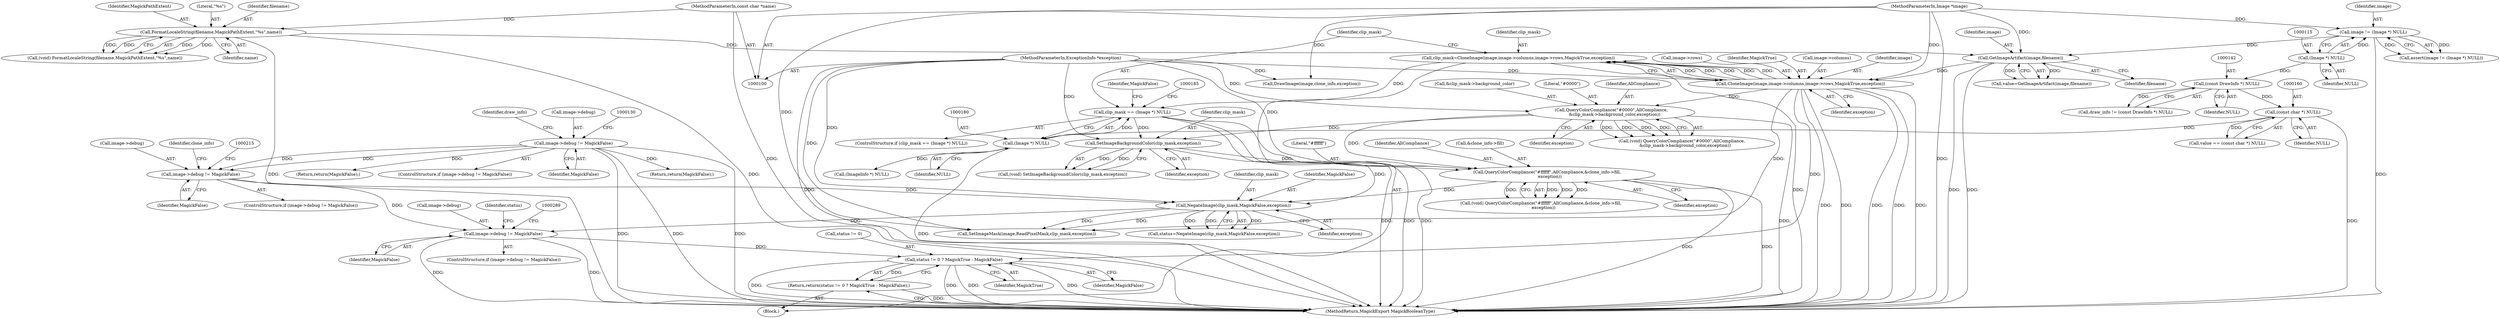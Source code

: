 digraph "0_ImageMagick_726812fa2fa7ce16bcf58f6e115f65427a1c0950@pointer" {
"1000283" [label="(Call,image->debug != MagickFalse)"];
"1000209" [label="(Call,image->debug != MagickFalse)"];
"1000124" [label="(Call,image->debug != MagickFalse)"];
"1000257" [label="(Call,NegateImage(clip_mask,MagickFalse,exception))"];
"1000205" [label="(Call,SetImageBackgroundColor(clip_mask,exception))"];
"1000177" [label="(Call,clip_mask == (Image *) NULL)"];
"1000164" [label="(Call,clip_mask=CloneImage(image,image->columns,image->rows,MagickTrue,exception))"];
"1000166" [label="(Call,CloneImage(image,image->columns,image->rows,MagickTrue,exception))"];
"1000153" [label="(Call,GetImageArtifact(image,filename))"];
"1000112" [label="(Call,image != (Image *) NULL)"];
"1000101" [label="(MethodParameterIn,Image *image)"];
"1000114" [label="(Call,(Image *) NULL)"];
"1000146" [label="(Call,FormatLocaleString(filename,MagickPathExtent,\"%s\",name))"];
"1000103" [label="(MethodParameterIn,const char *name)"];
"1000104" [label="(MethodParameterIn,ExceptionInfo *exception)"];
"1000179" [label="(Call,(Image *) NULL)"];
"1000159" [label="(Call,(const char *) NULL)"];
"1000141" [label="(Call,(const DrawInfo *) NULL)"];
"1000186" [label="(Call,QueryColorCompliance(\"#0000\",AllCompliance,\n     &clip_mask->background_color,exception))"];
"1000240" [label="(Call,QueryColorCompliance(\"#ffffff\",AllCompliance,&clone_info->fill,\n    exception))"];
"1000295" [label="(Call,status != 0 ? MagickTrue : MagickFalse)"];
"1000294" [label="(Return,return(status != 0 ? MagickTrue : MagickFalse);)"];
"1000208" [label="(ControlStructure,if (image->debug != MagickFalse))"];
"1000182" [label="(Return,return(MagickFalse);)"];
"1000113" [label="(Identifier,image)"];
"1000282" [label="(ControlStructure,if (image->debug != MagickFalse))"];
"1000112" [label="(Call,image != (Image *) NULL)"];
"1000210" [label="(Call,image->debug)"];
"1000294" [label="(Return,return(status != 0 ? MagickTrue : MagickFalse);)"];
"1000164" [label="(Call,clip_mask=CloneImage(image,image->columns,image->rows,MagickTrue,exception))"];
"1000257" [label="(Call,NegateImage(clip_mask,MagickFalse,exception))"];
"1000161" [label="(Identifier,NULL)"];
"1000111" [label="(Call,assert(image != (Image *) NULL))"];
"1000260" [label="(Identifier,exception)"];
"1000300" [label="(Identifier,MagickFalse)"];
"1000193" [label="(Identifier,exception)"];
"1000188" [label="(Identifier,AllCompliance)"];
"1000165" [label="(Identifier,clip_mask)"];
"1000105" [label="(Block,)"];
"1000143" [label="(Identifier,NULL)"];
"1000114" [label="(Call,(Image *) NULL)"];
"1000167" [label="(Identifier,image)"];
"1000171" [label="(Call,image->rows)"];
"1000159" [label="(Call,(const char *) NULL)"];
"1000177" [label="(Call,clip_mask == (Image *) NULL)"];
"1000166" [label="(Call,CloneImage(image,image->columns,image->rows,MagickTrue,exception))"];
"1000238" [label="(Call,(void) QueryColorCompliance(\"#ffffff\",AllCompliance,&clone_info->fill,\n    exception))"];
"1000241" [label="(Literal,\"#ffffff\")"];
"1000174" [label="(Identifier,MagickTrue)"];
"1000151" [label="(Call,value=GetImageArtifact(image,filename))"];
"1000184" [label="(Call,(void) QueryColorCompliance(\"#0000\",AllCompliance,\n     &clip_mask->background_color,exception))"];
"1000189" [label="(Call,&clip_mask->background_color)"];
"1000299" [label="(Identifier,MagickTrue)"];
"1000123" [label="(ControlStructure,if (image->debug != MagickFalse))"];
"1000101" [label="(MethodParameterIn,Image *image)"];
"1000155" [label="(Identifier,filename)"];
"1000140" [label="(Identifier,draw_info)"];
"1000149" [label="(Literal,\"%s\")"];
"1000144" [label="(Call,(void) FormatLocaleString(filename,MagickPathExtent,\"%s\",name))"];
"1000150" [label="(Identifier,name)"];
"1000205" [label="(Call,SetImageBackgroundColor(clip_mask,exception))"];
"1000146" [label="(Call,FormatLocaleString(filename,MagickPathExtent,\"%s\",name))"];
"1000125" [label="(Call,image->debug)"];
"1000258" [label="(Identifier,clip_mask)"];
"1000179" [label="(Call,(Image *) NULL)"];
"1000128" [label="(Identifier,MagickFalse)"];
"1000162" [label="(Return,return(MagickFalse);)"];
"1000263" [label="(Call,SetImageMask(image,ReadPixelMask,clip_mask,exception))"];
"1000207" [label="(Identifier,exception)"];
"1000147" [label="(Identifier,filename)"];
"1000116" [label="(Identifier,NULL)"];
"1000124" [label="(Call,image->debug != MagickFalse)"];
"1000154" [label="(Identifier,image)"];
"1000203" [label="(Call,(void) SetImageBackgroundColor(clip_mask,exception))"];
"1000157" [label="(Call,value == (const char *) NULL)"];
"1000287" [label="(Identifier,MagickFalse)"];
"1000139" [label="(Call,draw_info != (const DrawInfo *) NULL)"];
"1000296" [label="(Call,status != 0)"];
"1000183" [label="(Identifier,MagickFalse)"];
"1000295" [label="(Call,status != 0 ? MagickTrue : MagickFalse)"];
"1000104" [label="(MethodParameterIn,ExceptionInfo *exception)"];
"1000242" [label="(Identifier,AllCompliance)"];
"1000206" [label="(Identifier,clip_mask)"];
"1000148" [label="(Identifier,MagickPathExtent)"];
"1000259" [label="(Identifier,MagickFalse)"];
"1000274" [label="(Call,DrawImage(image,clone_info,exception))"];
"1000209" [label="(Call,image->debug != MagickFalse)"];
"1000284" [label="(Call,image->debug)"];
"1000178" [label="(Identifier,clip_mask)"];
"1000283" [label="(Call,image->debug != MagickFalse)"];
"1000153" [label="(Call,GetImageArtifact(image,filename))"];
"1000224" [label="(Identifier,clone_info)"];
"1000247" [label="(Identifier,exception)"];
"1000255" [label="(Call,status=NegateImage(clip_mask,MagickFalse,exception))"];
"1000175" [label="(Identifier,exception)"];
"1000213" [label="(Identifier,MagickFalse)"];
"1000187" [label="(Literal,\"#0000\")"];
"1000297" [label="(Identifier,status)"];
"1000141" [label="(Call,(const DrawInfo *) NULL)"];
"1000301" [label="(MethodReturn,MagickExport MagickBooleanType)"];
"1000176" [label="(ControlStructure,if (clip_mask == (Image *) NULL))"];
"1000240" [label="(Call,QueryColorCompliance(\"#ffffff\",AllCompliance,&clone_info->fill,\n    exception))"];
"1000103" [label="(MethodParameterIn,const char *name)"];
"1000243" [label="(Call,&clone_info->fill)"];
"1000168" [label="(Call,image->columns)"];
"1000181" [label="(Identifier,NULL)"];
"1000226" [label="(Call,(ImageInfo *) NULL)"];
"1000186" [label="(Call,QueryColorCompliance(\"#0000\",AllCompliance,\n     &clip_mask->background_color,exception))"];
"1000283" -> "1000282"  [label="AST: "];
"1000283" -> "1000287"  [label="CFG: "];
"1000284" -> "1000283"  [label="AST: "];
"1000287" -> "1000283"  [label="AST: "];
"1000289" -> "1000283"  [label="CFG: "];
"1000297" -> "1000283"  [label="CFG: "];
"1000283" -> "1000301"  [label="DDG: "];
"1000283" -> "1000301"  [label="DDG: "];
"1000209" -> "1000283"  [label="DDG: "];
"1000257" -> "1000283"  [label="DDG: "];
"1000283" -> "1000295"  [label="DDG: "];
"1000209" -> "1000208"  [label="AST: "];
"1000209" -> "1000213"  [label="CFG: "];
"1000210" -> "1000209"  [label="AST: "];
"1000213" -> "1000209"  [label="AST: "];
"1000215" -> "1000209"  [label="CFG: "];
"1000224" -> "1000209"  [label="CFG: "];
"1000124" -> "1000209"  [label="DDG: "];
"1000124" -> "1000209"  [label="DDG: "];
"1000209" -> "1000257"  [label="DDG: "];
"1000124" -> "1000123"  [label="AST: "];
"1000124" -> "1000128"  [label="CFG: "];
"1000125" -> "1000124"  [label="AST: "];
"1000128" -> "1000124"  [label="AST: "];
"1000130" -> "1000124"  [label="CFG: "];
"1000140" -> "1000124"  [label="CFG: "];
"1000124" -> "1000301"  [label="DDG: "];
"1000124" -> "1000301"  [label="DDG: "];
"1000124" -> "1000301"  [label="DDG: "];
"1000124" -> "1000162"  [label="DDG: "];
"1000124" -> "1000182"  [label="DDG: "];
"1000257" -> "1000255"  [label="AST: "];
"1000257" -> "1000260"  [label="CFG: "];
"1000258" -> "1000257"  [label="AST: "];
"1000259" -> "1000257"  [label="AST: "];
"1000260" -> "1000257"  [label="AST: "];
"1000255" -> "1000257"  [label="CFG: "];
"1000257" -> "1000255"  [label="DDG: "];
"1000257" -> "1000255"  [label="DDG: "];
"1000257" -> "1000255"  [label="DDG: "];
"1000205" -> "1000257"  [label="DDG: "];
"1000240" -> "1000257"  [label="DDG: "];
"1000104" -> "1000257"  [label="DDG: "];
"1000257" -> "1000263"  [label="DDG: "];
"1000257" -> "1000263"  [label="DDG: "];
"1000205" -> "1000203"  [label="AST: "];
"1000205" -> "1000207"  [label="CFG: "];
"1000206" -> "1000205"  [label="AST: "];
"1000207" -> "1000205"  [label="AST: "];
"1000203" -> "1000205"  [label="CFG: "];
"1000205" -> "1000203"  [label="DDG: "];
"1000205" -> "1000203"  [label="DDG: "];
"1000177" -> "1000205"  [label="DDG: "];
"1000186" -> "1000205"  [label="DDG: "];
"1000104" -> "1000205"  [label="DDG: "];
"1000205" -> "1000240"  [label="DDG: "];
"1000177" -> "1000176"  [label="AST: "];
"1000177" -> "1000179"  [label="CFG: "];
"1000178" -> "1000177"  [label="AST: "];
"1000179" -> "1000177"  [label="AST: "];
"1000183" -> "1000177"  [label="CFG: "];
"1000185" -> "1000177"  [label="CFG: "];
"1000177" -> "1000301"  [label="DDG: "];
"1000177" -> "1000301"  [label="DDG: "];
"1000177" -> "1000301"  [label="DDG: "];
"1000164" -> "1000177"  [label="DDG: "];
"1000179" -> "1000177"  [label="DDG: "];
"1000164" -> "1000105"  [label="AST: "];
"1000164" -> "1000166"  [label="CFG: "];
"1000165" -> "1000164"  [label="AST: "];
"1000166" -> "1000164"  [label="AST: "];
"1000178" -> "1000164"  [label="CFG: "];
"1000164" -> "1000301"  [label="DDG: "];
"1000166" -> "1000164"  [label="DDG: "];
"1000166" -> "1000164"  [label="DDG: "];
"1000166" -> "1000164"  [label="DDG: "];
"1000166" -> "1000164"  [label="DDG: "];
"1000166" -> "1000164"  [label="DDG: "];
"1000166" -> "1000175"  [label="CFG: "];
"1000167" -> "1000166"  [label="AST: "];
"1000168" -> "1000166"  [label="AST: "];
"1000171" -> "1000166"  [label="AST: "];
"1000174" -> "1000166"  [label="AST: "];
"1000175" -> "1000166"  [label="AST: "];
"1000166" -> "1000301"  [label="DDG: "];
"1000166" -> "1000301"  [label="DDG: "];
"1000166" -> "1000301"  [label="DDG: "];
"1000166" -> "1000301"  [label="DDG: "];
"1000166" -> "1000301"  [label="DDG: "];
"1000153" -> "1000166"  [label="DDG: "];
"1000101" -> "1000166"  [label="DDG: "];
"1000104" -> "1000166"  [label="DDG: "];
"1000166" -> "1000186"  [label="DDG: "];
"1000166" -> "1000263"  [label="DDG: "];
"1000166" -> "1000295"  [label="DDG: "];
"1000153" -> "1000151"  [label="AST: "];
"1000153" -> "1000155"  [label="CFG: "];
"1000154" -> "1000153"  [label="AST: "];
"1000155" -> "1000153"  [label="AST: "];
"1000151" -> "1000153"  [label="CFG: "];
"1000153" -> "1000301"  [label="DDG: "];
"1000153" -> "1000301"  [label="DDG: "];
"1000153" -> "1000151"  [label="DDG: "];
"1000153" -> "1000151"  [label="DDG: "];
"1000112" -> "1000153"  [label="DDG: "];
"1000101" -> "1000153"  [label="DDG: "];
"1000146" -> "1000153"  [label="DDG: "];
"1000112" -> "1000111"  [label="AST: "];
"1000112" -> "1000114"  [label="CFG: "];
"1000113" -> "1000112"  [label="AST: "];
"1000114" -> "1000112"  [label="AST: "];
"1000111" -> "1000112"  [label="CFG: "];
"1000112" -> "1000301"  [label="DDG: "];
"1000112" -> "1000111"  [label="DDG: "];
"1000112" -> "1000111"  [label="DDG: "];
"1000101" -> "1000112"  [label="DDG: "];
"1000114" -> "1000112"  [label="DDG: "];
"1000101" -> "1000100"  [label="AST: "];
"1000101" -> "1000301"  [label="DDG: "];
"1000101" -> "1000263"  [label="DDG: "];
"1000101" -> "1000274"  [label="DDG: "];
"1000114" -> "1000116"  [label="CFG: "];
"1000115" -> "1000114"  [label="AST: "];
"1000116" -> "1000114"  [label="AST: "];
"1000114" -> "1000141"  [label="DDG: "];
"1000146" -> "1000144"  [label="AST: "];
"1000146" -> "1000150"  [label="CFG: "];
"1000147" -> "1000146"  [label="AST: "];
"1000148" -> "1000146"  [label="AST: "];
"1000149" -> "1000146"  [label="AST: "];
"1000150" -> "1000146"  [label="AST: "];
"1000144" -> "1000146"  [label="CFG: "];
"1000146" -> "1000301"  [label="DDG: "];
"1000146" -> "1000301"  [label="DDG: "];
"1000146" -> "1000144"  [label="DDG: "];
"1000146" -> "1000144"  [label="DDG: "];
"1000146" -> "1000144"  [label="DDG: "];
"1000146" -> "1000144"  [label="DDG: "];
"1000103" -> "1000146"  [label="DDG: "];
"1000103" -> "1000100"  [label="AST: "];
"1000103" -> "1000301"  [label="DDG: "];
"1000104" -> "1000100"  [label="AST: "];
"1000104" -> "1000301"  [label="DDG: "];
"1000104" -> "1000186"  [label="DDG: "];
"1000104" -> "1000240"  [label="DDG: "];
"1000104" -> "1000263"  [label="DDG: "];
"1000104" -> "1000274"  [label="DDG: "];
"1000179" -> "1000181"  [label="CFG: "];
"1000180" -> "1000179"  [label="AST: "];
"1000181" -> "1000179"  [label="AST: "];
"1000179" -> "1000301"  [label="DDG: "];
"1000159" -> "1000179"  [label="DDG: "];
"1000179" -> "1000226"  [label="DDG: "];
"1000159" -> "1000157"  [label="AST: "];
"1000159" -> "1000161"  [label="CFG: "];
"1000160" -> "1000159"  [label="AST: "];
"1000161" -> "1000159"  [label="AST: "];
"1000157" -> "1000159"  [label="CFG: "];
"1000159" -> "1000301"  [label="DDG: "];
"1000159" -> "1000157"  [label="DDG: "];
"1000141" -> "1000159"  [label="DDG: "];
"1000141" -> "1000139"  [label="AST: "];
"1000141" -> "1000143"  [label="CFG: "];
"1000142" -> "1000141"  [label="AST: "];
"1000143" -> "1000141"  [label="AST: "];
"1000139" -> "1000141"  [label="CFG: "];
"1000141" -> "1000139"  [label="DDG: "];
"1000186" -> "1000184"  [label="AST: "];
"1000186" -> "1000193"  [label="CFG: "];
"1000187" -> "1000186"  [label="AST: "];
"1000188" -> "1000186"  [label="AST: "];
"1000189" -> "1000186"  [label="AST: "];
"1000193" -> "1000186"  [label="AST: "];
"1000184" -> "1000186"  [label="CFG: "];
"1000186" -> "1000301"  [label="DDG: "];
"1000186" -> "1000184"  [label="DDG: "];
"1000186" -> "1000184"  [label="DDG: "];
"1000186" -> "1000184"  [label="DDG: "];
"1000186" -> "1000184"  [label="DDG: "];
"1000186" -> "1000240"  [label="DDG: "];
"1000240" -> "1000238"  [label="AST: "];
"1000240" -> "1000247"  [label="CFG: "];
"1000241" -> "1000240"  [label="AST: "];
"1000242" -> "1000240"  [label="AST: "];
"1000243" -> "1000240"  [label="AST: "];
"1000247" -> "1000240"  [label="AST: "];
"1000238" -> "1000240"  [label="CFG: "];
"1000240" -> "1000301"  [label="DDG: "];
"1000240" -> "1000301"  [label="DDG: "];
"1000240" -> "1000238"  [label="DDG: "];
"1000240" -> "1000238"  [label="DDG: "];
"1000240" -> "1000238"  [label="DDG: "];
"1000240" -> "1000238"  [label="DDG: "];
"1000295" -> "1000294"  [label="AST: "];
"1000295" -> "1000299"  [label="CFG: "];
"1000295" -> "1000300"  [label="CFG: "];
"1000296" -> "1000295"  [label="AST: "];
"1000299" -> "1000295"  [label="AST: "];
"1000300" -> "1000295"  [label="AST: "];
"1000294" -> "1000295"  [label="CFG: "];
"1000295" -> "1000301"  [label="DDG: "];
"1000295" -> "1000301"  [label="DDG: "];
"1000295" -> "1000301"  [label="DDG: "];
"1000295" -> "1000301"  [label="DDG: "];
"1000295" -> "1000294"  [label="DDG: "];
"1000294" -> "1000105"  [label="AST: "];
"1000301" -> "1000294"  [label="CFG: "];
"1000294" -> "1000301"  [label="DDG: "];
}
